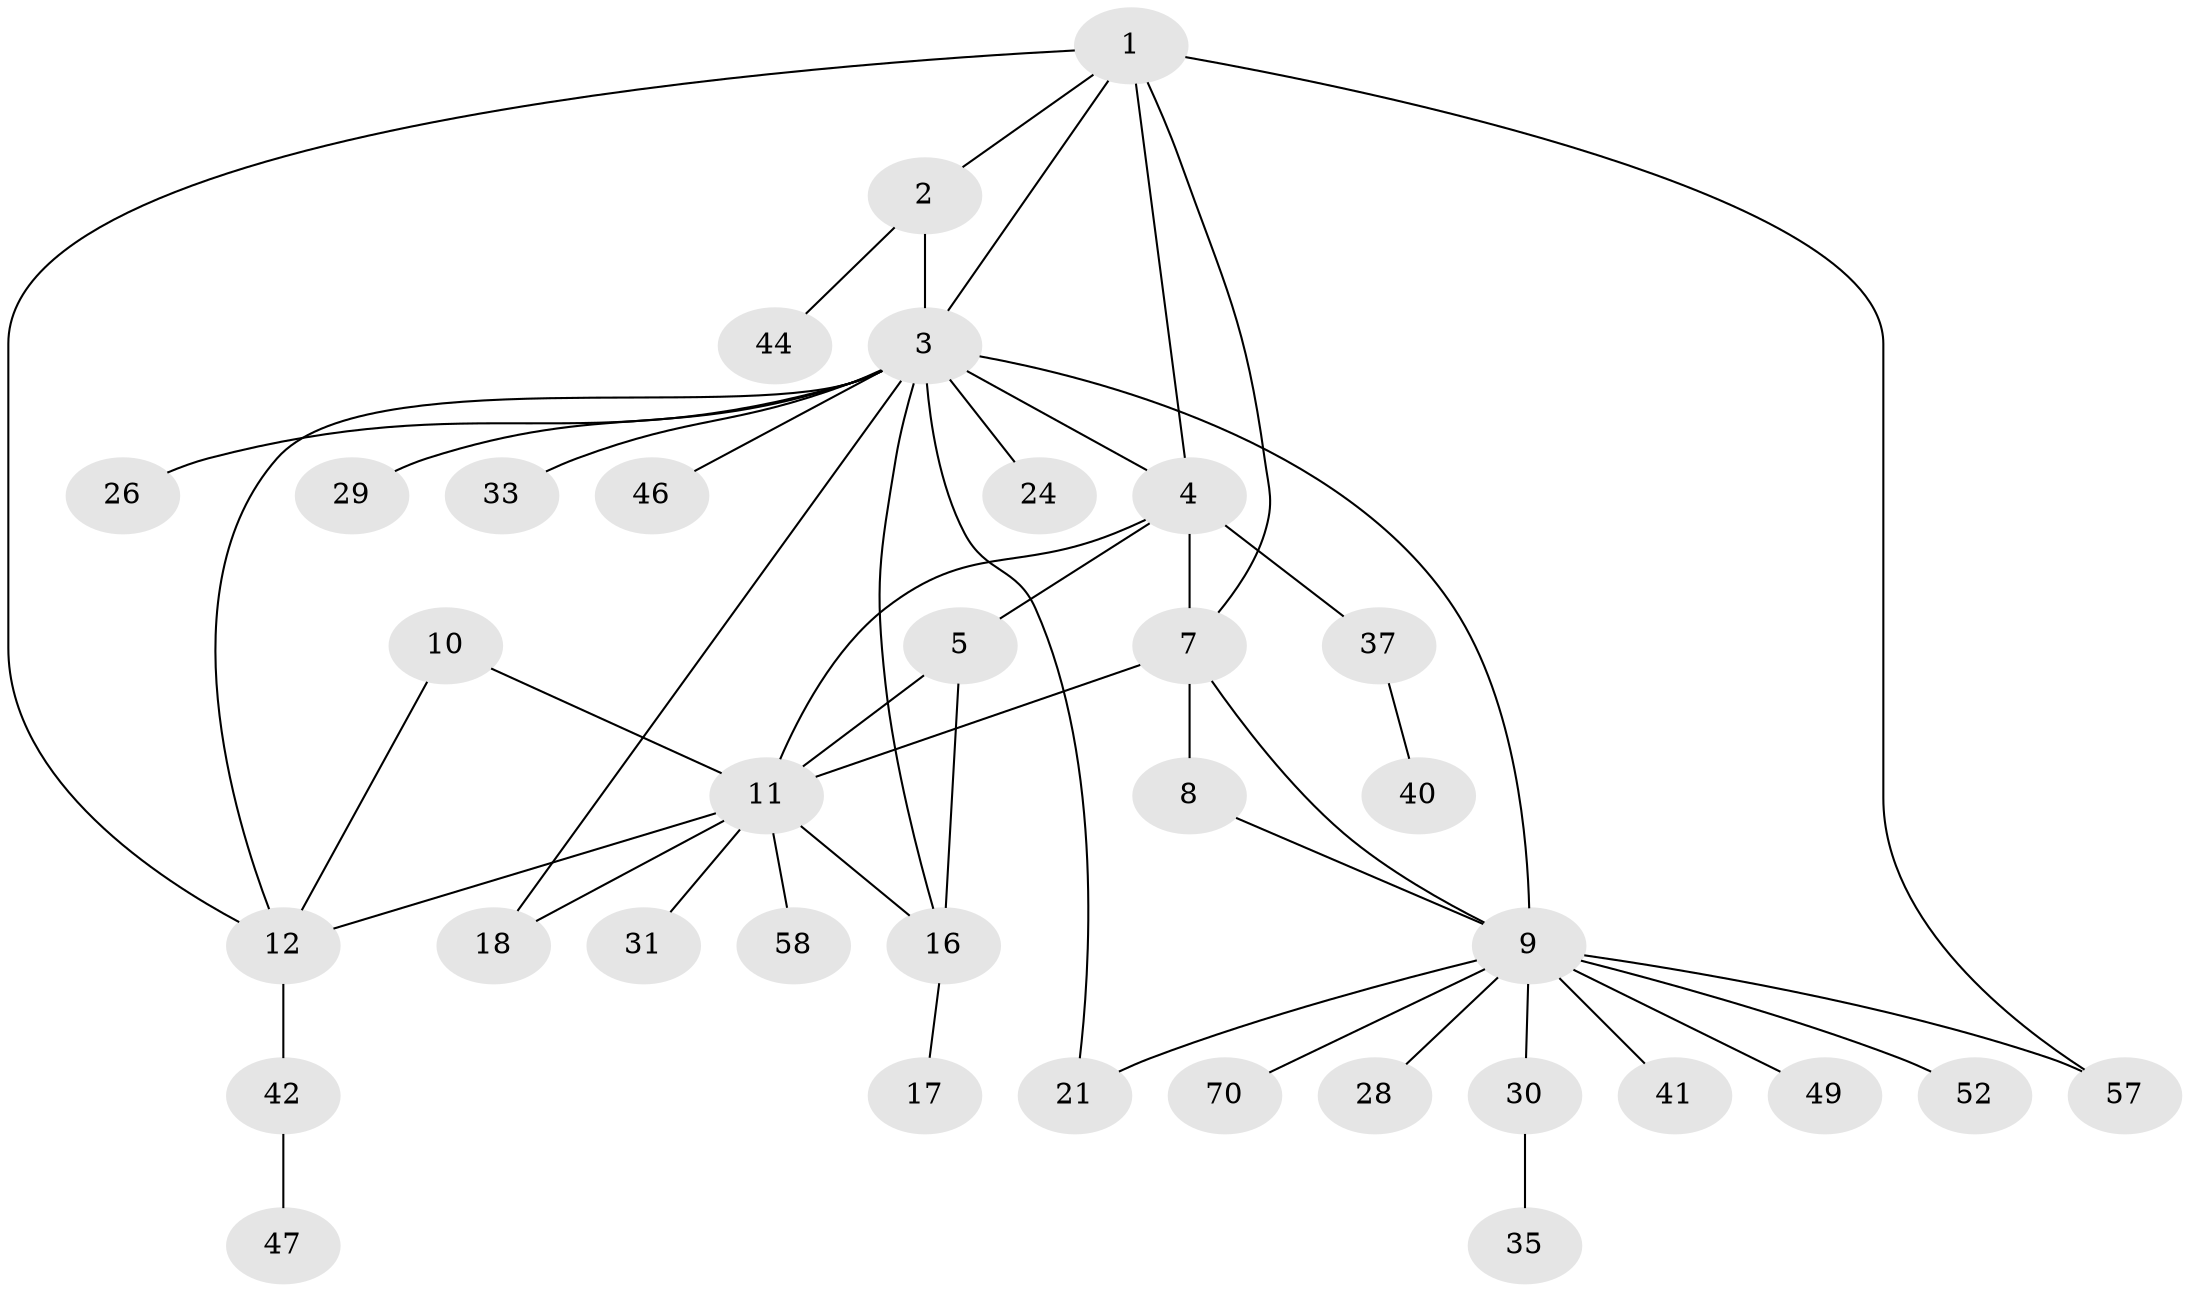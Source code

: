// original degree distribution, {6: 0.02857142857142857, 7: 0.04285714285714286, 10: 0.014285714285714285, 3: 0.08571428571428572, 4: 0.04285714285714286, 9: 0.02857142857142857, 5: 0.02857142857142857, 2: 0.21428571428571427, 12: 0.014285714285714285, 1: 0.5}
// Generated by graph-tools (version 1.1) at 2025/16/03/09/25 04:16:00]
// undirected, 35 vertices, 49 edges
graph export_dot {
graph [start="1"]
  node [color=gray90,style=filled];
  1;
  2 [super="+36+32+53+55"];
  3 [super="+20+23+13+60+54"];
  4 [super="+59+6"];
  5;
  7;
  8;
  9;
  10;
  11 [super="+34"];
  12 [super="+27"];
  16 [super="+22+63"];
  17;
  18 [super="+43"];
  21;
  24 [super="+48"];
  26;
  28;
  29;
  30;
  31;
  33;
  35;
  37;
  40;
  41;
  42 [super="+56+62"];
  44;
  46;
  47 [super="+68"];
  49;
  52 [super="+67"];
  57;
  58;
  70;
  1 -- 2;
  1 -- 3;
  1 -- 7;
  1 -- 12;
  1 -- 57;
  1 -- 4;
  2 -- 3;
  2 -- 44;
  3 -- 18;
  3 -- 24;
  3 -- 33;
  3 -- 9 [weight=2];
  3 -- 12;
  3 -- 46;
  3 -- 16;
  3 -- 21;
  3 -- 26;
  3 -- 29;
  3 -- 4 [weight=2];
  4 -- 5 [weight=2];
  4 -- 37;
  4 -- 7;
  4 -- 11 [weight=2];
  5 -- 11;
  5 -- 16;
  7 -- 8;
  7 -- 9;
  7 -- 11;
  8 -- 9;
  9 -- 21;
  9 -- 28;
  9 -- 30;
  9 -- 41;
  9 -- 49;
  9 -- 52;
  9 -- 57;
  9 -- 70;
  10 -- 11;
  10 -- 12;
  11 -- 12;
  11 -- 18;
  11 -- 31;
  11 -- 58;
  11 -- 16;
  12 -- 42;
  16 -- 17;
  30 -- 35;
  37 -- 40;
  42 -- 47;
}
